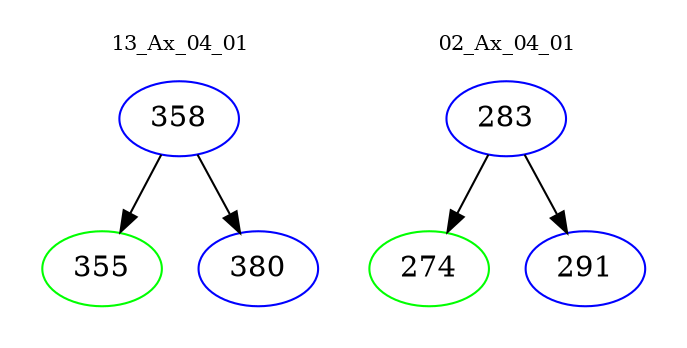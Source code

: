digraph{
subgraph cluster_0 {
color = white
label = "13_Ax_04_01";
fontsize=10;
T0_358 [label="358", color="blue"]
T0_358 -> T0_355 [color="black"]
T0_355 [label="355", color="green"]
T0_358 -> T0_380 [color="black"]
T0_380 [label="380", color="blue"]
}
subgraph cluster_1 {
color = white
label = "02_Ax_04_01";
fontsize=10;
T1_283 [label="283", color="blue"]
T1_283 -> T1_274 [color="black"]
T1_274 [label="274", color="green"]
T1_283 -> T1_291 [color="black"]
T1_291 [label="291", color="blue"]
}
}
